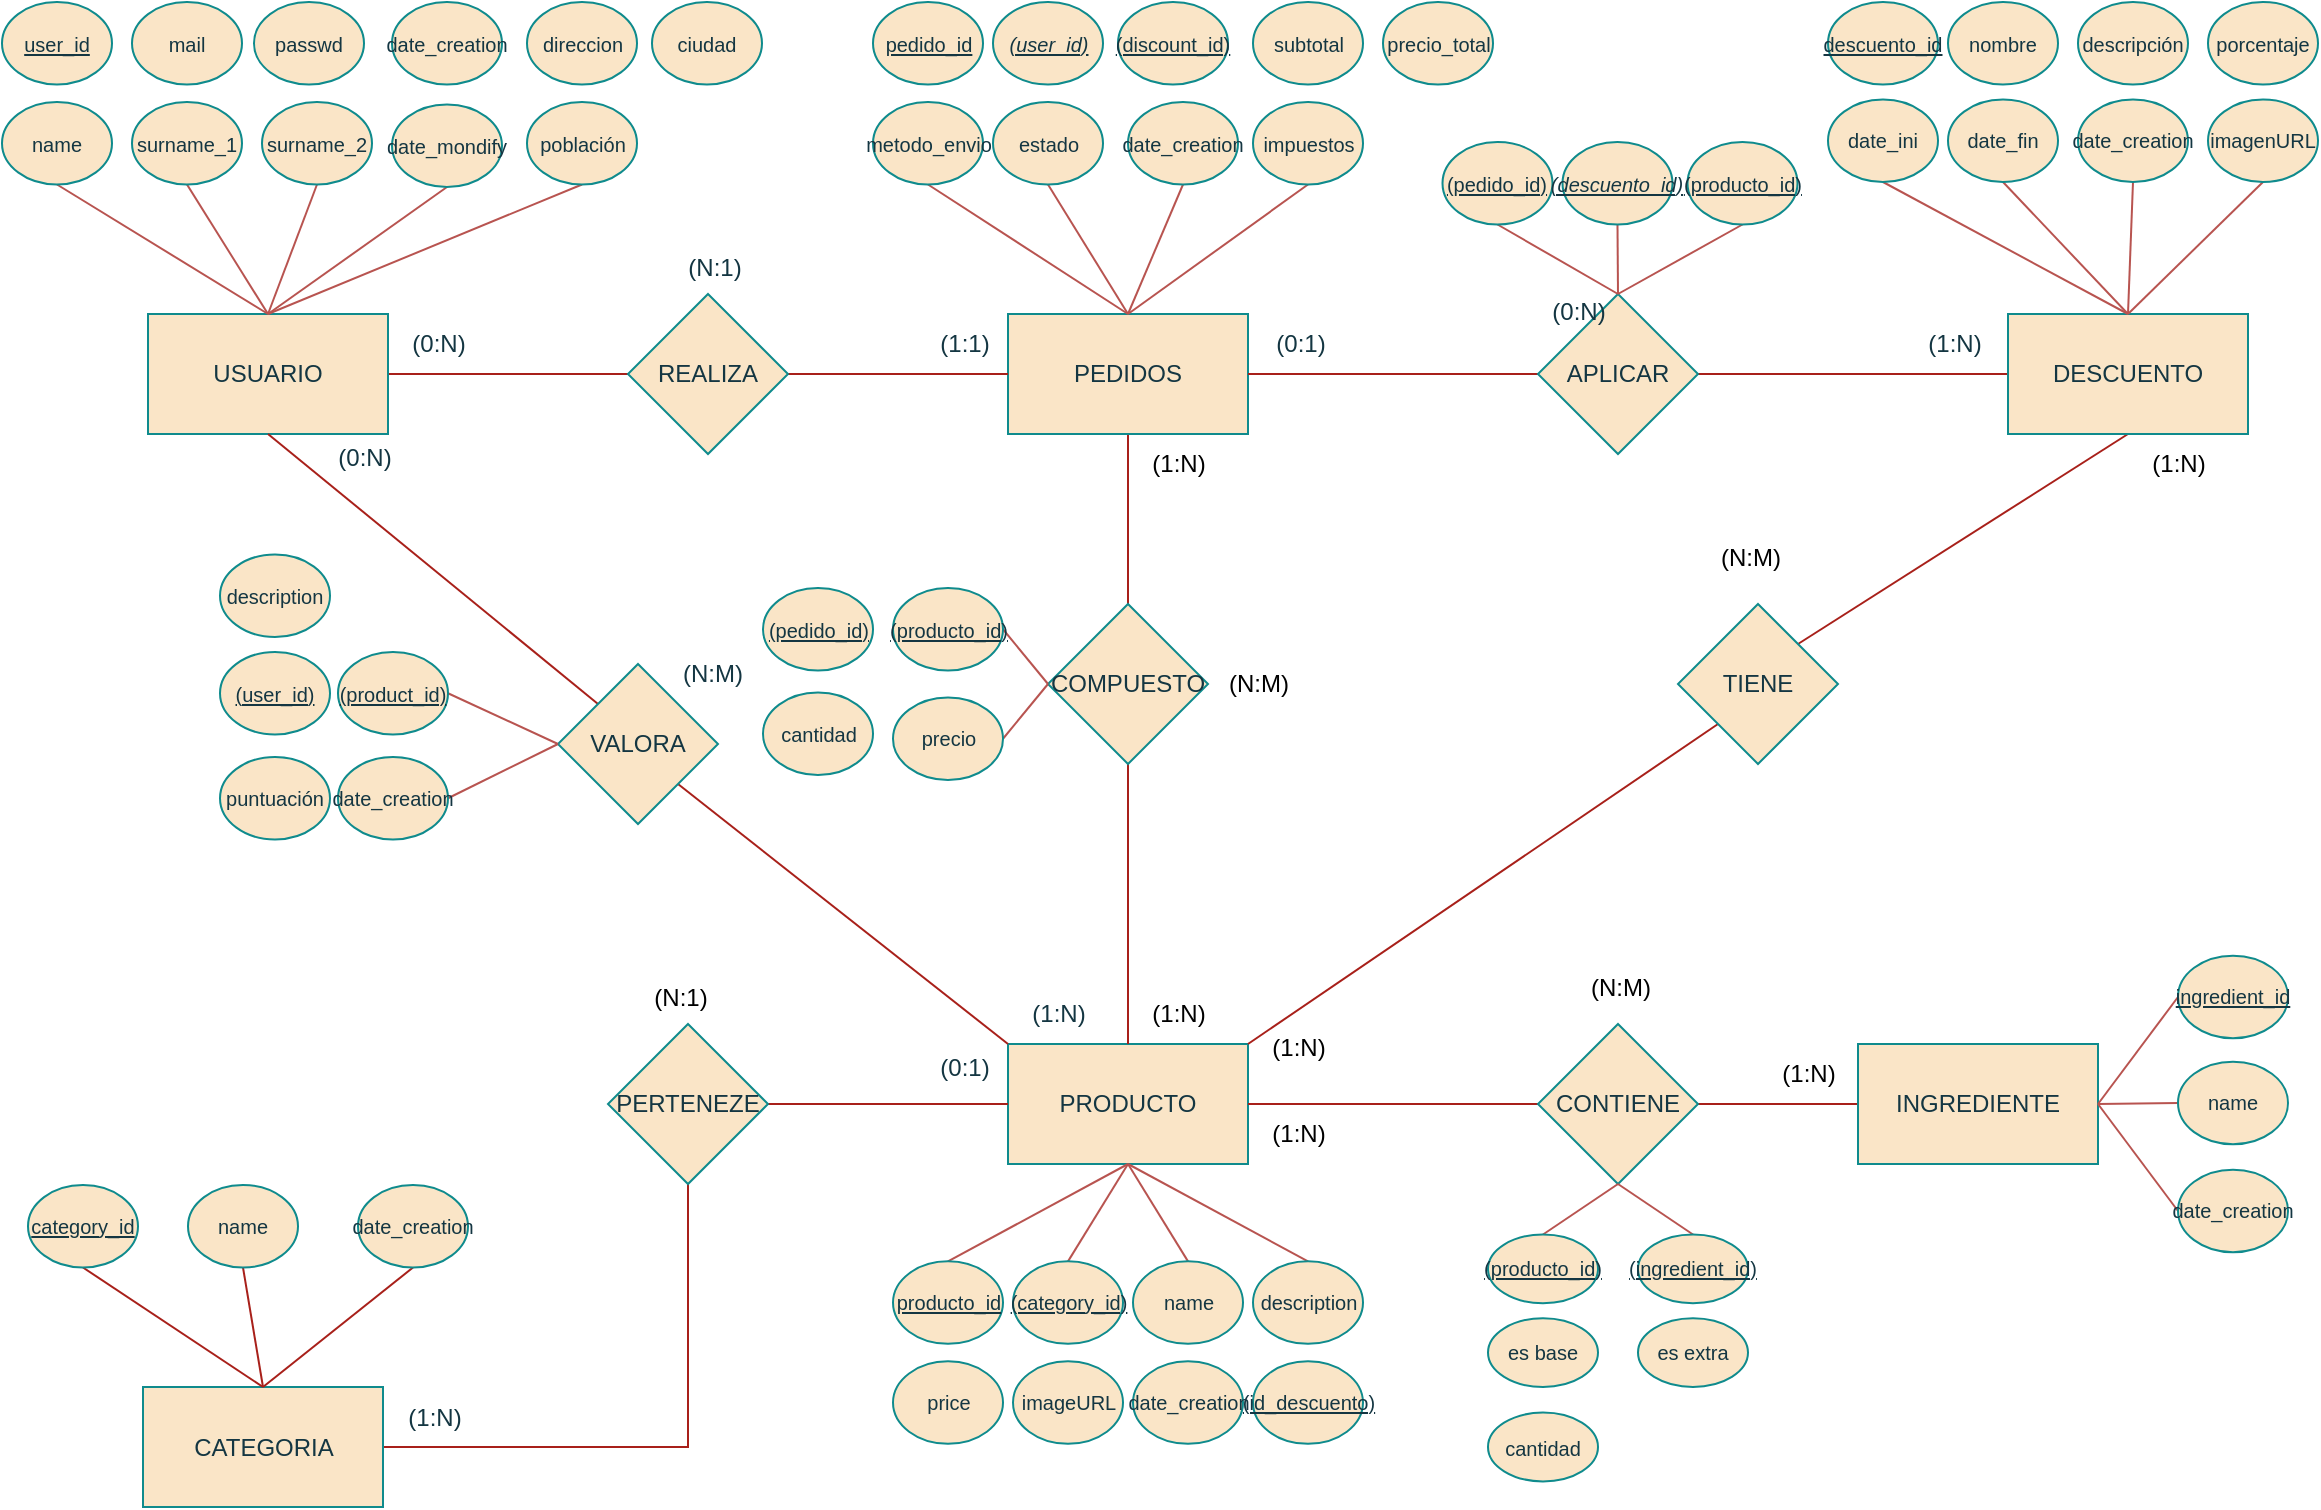<mxfile version="24.8.0">
  <diagram name="Página-1" id="_pN3nv1UNhNkybiQOVTH">
    <mxGraphModel dx="1272" dy="768" grid="1" gridSize="5" guides="1" tooltips="1" connect="1" arrows="1" fold="1" page="1" pageScale="1" pageWidth="1169" pageHeight="827" background="none" math="0" shadow="0">
      <root>
        <mxCell id="0" />
        <mxCell id="1" parent="0" />
        <mxCell id="K0L70VL3_cGCqX5cfnZf-15" value="" style="edgeStyle=orthogonalEdgeStyle;rounded=0;orthogonalLoop=1;jettySize=auto;html=1;labelBackgroundColor=none;strokeColor=#A8201A;fontColor=default;endArrow=none;endFill=0;fontSize=12;spacing=2;" parent="1" source="K0L70VL3_cGCqX5cfnZf-1" target="K0L70VL3_cGCqX5cfnZf-8" edge="1">
          <mxGeometry relative="1" as="geometry" />
        </mxCell>
        <mxCell id="K0L70VL3_cGCqX5cfnZf-1" value="USUARIO" style="rounded=0;whiteSpace=wrap;html=1;direction=east;labelBackgroundColor=none;fillColor=#FAE5C7;strokeColor=#0F8B8D;fontColor=#143642;fontSize=12;spacing=2;" parent="1" vertex="1">
          <mxGeometry x="80" y="201" width="120" height="60" as="geometry" />
        </mxCell>
        <mxCell id="K0L70VL3_cGCqX5cfnZf-18" value="" style="edgeStyle=orthogonalEdgeStyle;rounded=0;orthogonalLoop=1;jettySize=auto;html=1;labelBackgroundColor=none;strokeColor=#A8201A;fontColor=default;endArrow=none;endFill=0;fontSize=12;spacing=2;" parent="1" source="K0L70VL3_cGCqX5cfnZf-2" target="K0L70VL3_cGCqX5cfnZf-17" edge="1">
          <mxGeometry relative="1" as="geometry" />
        </mxCell>
        <mxCell id="K0L70VL3_cGCqX5cfnZf-2" value="PEDIDOS" style="rounded=0;whiteSpace=wrap;html=1;direction=east;labelBackgroundColor=none;fillColor=#FAE5C7;strokeColor=#0F8B8D;fontColor=#143642;fontSize=12;spacing=2;" parent="1" vertex="1">
          <mxGeometry x="510" y="201" width="120" height="60" as="geometry" />
        </mxCell>
        <mxCell id="K0L70VL3_cGCqX5cfnZf-3" value="PRODUCTO" style="rounded=0;whiteSpace=wrap;html=1;direction=east;labelBackgroundColor=none;fillColor=#FAE5C7;strokeColor=#0F8B8D;fontColor=#143642;fontSize=12;spacing=2;" parent="1" vertex="1">
          <mxGeometry x="510" y="566" width="120" height="60" as="geometry" />
        </mxCell>
        <mxCell id="K0L70VL3_cGCqX5cfnZf-27" value="" style="edgeStyle=orthogonalEdgeStyle;rounded=0;orthogonalLoop=1;jettySize=auto;html=1;labelBackgroundColor=none;strokeColor=#A8201A;fontColor=default;endArrow=none;endFill=0;fontSize=12;spacing=2;" parent="1" source="K0L70VL3_cGCqX5cfnZf-4" target="K0L70VL3_cGCqX5cfnZf-26" edge="1">
          <mxGeometry relative="1" as="geometry" />
        </mxCell>
        <mxCell id="K0L70VL3_cGCqX5cfnZf-4" value="INGREDIENTE" style="rounded=0;whiteSpace=wrap;html=1;direction=east;labelBackgroundColor=none;fillColor=#FAE5C7;strokeColor=#0F8B8D;fontColor=#143642;fontSize=12;spacing=2;" parent="1" vertex="1">
          <mxGeometry x="935" y="566" width="120" height="60" as="geometry" />
        </mxCell>
        <mxCell id="K0L70VL3_cGCqX5cfnZf-20" value="" style="edgeStyle=orthogonalEdgeStyle;rounded=0;orthogonalLoop=1;jettySize=auto;html=1;labelBackgroundColor=none;strokeColor=#A8201A;fontColor=default;endArrow=none;endFill=0;fontSize=12;spacing=2;" parent="1" source="K0L70VL3_cGCqX5cfnZf-5" target="K0L70VL3_cGCqX5cfnZf-9" edge="1">
          <mxGeometry relative="1" as="geometry" />
        </mxCell>
        <mxCell id="K0L70VL3_cGCqX5cfnZf-5" value="CATEGORIA" style="rounded=0;whiteSpace=wrap;html=1;direction=east;labelBackgroundColor=none;fillColor=#FAE5C7;strokeColor=#0F8B8D;fontColor=#143642;fontSize=12;spacing=2;" parent="1" vertex="1">
          <mxGeometry x="77.5" y="737.5" width="120" height="60" as="geometry" />
        </mxCell>
        <mxCell id="K0L70VL3_cGCqX5cfnZf-25" value="" style="edgeStyle=orthogonalEdgeStyle;rounded=0;orthogonalLoop=1;jettySize=auto;html=1;labelBackgroundColor=none;strokeColor=#A8201A;fontColor=default;endArrow=none;endFill=0;fontSize=12;spacing=2;" parent="1" source="K0L70VL3_cGCqX5cfnZf-7" target="K0L70VL3_cGCqX5cfnZf-11" edge="1">
          <mxGeometry relative="1" as="geometry" />
        </mxCell>
        <mxCell id="K0L70VL3_cGCqX5cfnZf-49" style="rounded=0;orthogonalLoop=1;jettySize=auto;html=1;exitX=0.5;exitY=1;exitDx=0;exitDy=0;entryX=1;entryY=0;entryDx=0;entryDy=0;labelBackgroundColor=none;strokeColor=#A8201A;fontColor=default;endArrow=none;endFill=0;fontSize=12;spacing=2;" parent="1" source="K0L70VL3_cGCqX5cfnZf-7" target="K0L70VL3_cGCqX5cfnZf-48" edge="1">
          <mxGeometry relative="1" as="geometry" />
        </mxCell>
        <mxCell id="K0L70VL3_cGCqX5cfnZf-7" value="DESCUENTO" style="rounded=0;whiteSpace=wrap;html=1;direction=east;labelBackgroundColor=none;fillColor=#FAE5C7;strokeColor=#0F8B8D;fontColor=#143642;fontSize=12;spacing=2;" parent="1" vertex="1">
          <mxGeometry x="1010" y="201" width="120" height="60" as="geometry" />
        </mxCell>
        <mxCell id="K0L70VL3_cGCqX5cfnZf-16" value="" style="edgeStyle=orthogonalEdgeStyle;rounded=0;orthogonalLoop=1;jettySize=auto;html=1;labelBackgroundColor=none;strokeColor=#A8201A;fontColor=default;endArrow=none;endFill=0;fontSize=12;spacing=2;" parent="1" source="K0L70VL3_cGCqX5cfnZf-8" target="K0L70VL3_cGCqX5cfnZf-2" edge="1">
          <mxGeometry relative="1" as="geometry" />
        </mxCell>
        <mxCell id="K0L70VL3_cGCqX5cfnZf-8" value="REALIZA" style="rhombus;whiteSpace=wrap;html=1;direction=east;labelBackgroundColor=none;fillColor=#FAE5C7;strokeColor=#0F8B8D;fontColor=#143642;fontSize=12;spacing=2;" parent="1" vertex="1">
          <mxGeometry x="320" y="191" width="80" height="80" as="geometry" />
        </mxCell>
        <mxCell id="K0L70VL3_cGCqX5cfnZf-21" value="" style="edgeStyle=orthogonalEdgeStyle;rounded=0;orthogonalLoop=1;jettySize=auto;html=1;labelBackgroundColor=none;strokeColor=#A8201A;fontColor=default;endArrow=none;endFill=0;fontSize=12;spacing=2;" parent="1" source="K0L70VL3_cGCqX5cfnZf-9" target="K0L70VL3_cGCqX5cfnZf-3" edge="1">
          <mxGeometry relative="1" as="geometry" />
        </mxCell>
        <mxCell id="K0L70VL3_cGCqX5cfnZf-9" value="PERTENEZE" style="rhombus;whiteSpace=wrap;html=1;direction=east;labelBackgroundColor=none;fillColor=#FAE5C7;strokeColor=#0F8B8D;fontColor=#143642;fontSize=12;spacing=2;" parent="1" vertex="1">
          <mxGeometry x="310" y="556" width="80" height="80" as="geometry" />
        </mxCell>
        <mxCell id="K0L70VL3_cGCqX5cfnZf-24" value="" style="edgeStyle=orthogonalEdgeStyle;rounded=0;orthogonalLoop=1;jettySize=auto;html=1;labelBackgroundColor=none;strokeColor=#A8201A;fontColor=default;endArrow=none;endFill=0;fontSize=12;spacing=2;" parent="1" source="K0L70VL3_cGCqX5cfnZf-11" target="K0L70VL3_cGCqX5cfnZf-2" edge="1">
          <mxGeometry relative="1" as="geometry" />
        </mxCell>
        <mxCell id="K0L70VL3_cGCqX5cfnZf-11" value="APLICAR" style="rhombus;whiteSpace=wrap;html=1;direction=east;labelBackgroundColor=none;fillColor=#FAE5C7;strokeColor=#0F8B8D;fontColor=#143642;fontSize=12;spacing=2;" parent="1" vertex="1">
          <mxGeometry x="775" y="191" width="80" height="80" as="geometry" />
        </mxCell>
        <mxCell id="K0L70VL3_cGCqX5cfnZf-19" value="" style="edgeStyle=orthogonalEdgeStyle;rounded=0;orthogonalLoop=1;jettySize=auto;html=1;labelBackgroundColor=none;strokeColor=#A8201A;fontColor=default;endArrow=none;endFill=0;fontSize=12;spacing=2;" parent="1" source="K0L70VL3_cGCqX5cfnZf-17" target="K0L70VL3_cGCqX5cfnZf-3" edge="1">
          <mxGeometry relative="1" as="geometry" />
        </mxCell>
        <mxCell id="K0L70VL3_cGCqX5cfnZf-17" value="COMPUESTO" style="rhombus;whiteSpace=wrap;html=1;direction=east;labelBackgroundColor=none;fillColor=#FAE5C7;strokeColor=#0F8B8D;fontColor=#143642;fontSize=12;spacing=2;" parent="1" vertex="1">
          <mxGeometry x="530" y="346" width="80" height="80" as="geometry" />
        </mxCell>
        <mxCell id="K0L70VL3_cGCqX5cfnZf-28" value="" style="edgeStyle=orthogonalEdgeStyle;rounded=0;orthogonalLoop=1;jettySize=auto;html=1;entryX=1;entryY=0.5;entryDx=0;entryDy=0;labelBackgroundColor=none;strokeColor=#A8201A;fontColor=default;endArrow=none;endFill=0;fontSize=12;spacing=2;" parent="1" source="K0L70VL3_cGCqX5cfnZf-26" target="K0L70VL3_cGCqX5cfnZf-3" edge="1">
          <mxGeometry relative="1" as="geometry">
            <mxPoint x="860" y="686" as="targetPoint" />
          </mxGeometry>
        </mxCell>
        <mxCell id="K0L70VL3_cGCqX5cfnZf-26" value="CONTIENE" style="rhombus;whiteSpace=wrap;html=1;direction=east;labelBackgroundColor=none;fillColor=#FAE5C7;strokeColor=#0F8B8D;fontColor=#143642;fontSize=12;spacing=2;" parent="1" vertex="1">
          <mxGeometry x="775" y="556" width="80" height="80" as="geometry" />
        </mxCell>
        <mxCell id="K0L70VL3_cGCqX5cfnZf-38" value="es base" style="ellipse;whiteSpace=wrap;html=1;direction=east;labelBackgroundColor=none;fillColor=#FAE5C7;strokeColor=#0F8B8D;fontColor=#143642;aspect=fixed;fontSize=10;spacing=2;" parent="1" vertex="1">
          <mxGeometry x="750" y="703.12" width="55" height="34.38" as="geometry" />
        </mxCell>
        <mxCell id="K0L70VL3_cGCqX5cfnZf-39" value="es extra" style="ellipse;whiteSpace=wrap;html=1;direction=east;labelBackgroundColor=none;fillColor=#FAE5C7;strokeColor=#0F8B8D;fontColor=#143642;aspect=fixed;fontSize=10;spacing=2;" parent="1" vertex="1">
          <mxGeometry x="825" y="703.12" width="55" height="34.38" as="geometry" />
        </mxCell>
        <mxCell id="K0L70VL3_cGCqX5cfnZf-151" style="rounded=0;orthogonalLoop=1;jettySize=auto;html=1;exitX=0;exitY=1;exitDx=0;exitDy=0;entryX=1;entryY=0;entryDx=0;entryDy=0;strokeColor=#A8201A;fontColor=#143642;fillColor=#FAE5C7;endArrow=none;endFill=0;" parent="1" source="K0L70VL3_cGCqX5cfnZf-48" target="K0L70VL3_cGCqX5cfnZf-3" edge="1">
          <mxGeometry relative="1" as="geometry" />
        </mxCell>
        <mxCell id="K0L70VL3_cGCqX5cfnZf-48" value="TIENE" style="rhombus;whiteSpace=wrap;html=1;labelBackgroundColor=none;fillColor=#FAE5C7;strokeColor=#0F8B8D;fontColor=#143642;fontSize=12;spacing=2;" parent="1" vertex="1">
          <mxGeometry x="845" y="346" width="80" height="80" as="geometry" />
        </mxCell>
        <mxCell id="K0L70VL3_cGCqX5cfnZf-55" style="rounded=0;orthogonalLoop=1;jettySize=auto;html=1;exitX=1;exitY=1;exitDx=0;exitDy=0;entryX=0;entryY=0;entryDx=0;entryDy=0;strokeColor=#A8201A;fontColor=#143642;fillColor=#FAE5C7;endArrow=none;endFill=0;fontSize=12;spacing=2;" parent="1" source="K0L70VL3_cGCqX5cfnZf-54" target="K0L70VL3_cGCqX5cfnZf-3" edge="1">
          <mxGeometry relative="1" as="geometry" />
        </mxCell>
        <mxCell id="K0L70VL3_cGCqX5cfnZf-56" style="rounded=0;orthogonalLoop=1;jettySize=auto;html=1;exitX=0;exitY=0;exitDx=0;exitDy=0;entryX=0.5;entryY=1;entryDx=0;entryDy=0;strokeColor=#A8201A;fontColor=#143642;fillColor=#FAE5C7;endArrow=none;endFill=0;fontSize=12;spacing=2;" parent="1" source="K0L70VL3_cGCqX5cfnZf-54" target="K0L70VL3_cGCqX5cfnZf-1" edge="1">
          <mxGeometry relative="1" as="geometry" />
        </mxCell>
        <mxCell id="K0L70VL3_cGCqX5cfnZf-54" value="VALORA" style="rhombus;whiteSpace=wrap;html=1;strokeColor=#0F8B8D;fontColor=#143642;fillColor=#FAE5C7;fontSize=12;spacing=2;" parent="1" vertex="1">
          <mxGeometry x="285" y="376" width="80" height="80" as="geometry" />
        </mxCell>
        <mxCell id="K0L70VL3_cGCqX5cfnZf-66" value="&lt;u style=&quot;font-size: 10px;&quot;&gt;pedido_id&lt;/u&gt;" style="ellipse;whiteSpace=wrap;html=1;strokeColor=#0F8B8D;fontColor=#143642;fillColor=#FAE5C7;aspect=fixed;fontSize=10;spacing=2;" parent="1" vertex="1">
          <mxGeometry x="442.5" y="45" width="55" height="41.25" as="geometry" />
        </mxCell>
        <mxCell id="K0L70VL3_cGCqX5cfnZf-72" value="&lt;u style=&quot;font-size: 10px;&quot;&gt;&lt;i style=&quot;font-size: 10px;&quot;&gt;(user_id)&lt;/i&gt;&lt;/u&gt;" style="ellipse;whiteSpace=wrap;html=1;strokeColor=#0F8B8D;fontColor=#143642;fillColor=#FAE5C7;aspect=fixed;fontSize=10;spacing=2;" parent="1" vertex="1">
          <mxGeometry x="502.5" y="45" width="55" height="41.25" as="geometry" />
        </mxCell>
        <mxCell id="K0L70VL3_cGCqX5cfnZf-73" value="&lt;u style=&quot;font-size: 10px;&quot;&gt;(discount_id)&lt;/u&gt;" style="ellipse;whiteSpace=wrap;html=1;strokeColor=#0F8B8D;fontColor=#143642;fillColor=#FAE5C7;aspect=fixed;fontSize=10;spacing=2;" parent="1" vertex="1">
          <mxGeometry x="565" y="45" width="55" height="41.25" as="geometry" />
        </mxCell>
        <mxCell id="5_Jmh0Oqb7QsA0RRIlAC-46" style="rounded=0;orthogonalLoop=1;jettySize=auto;html=1;exitX=0.5;exitY=1;exitDx=0;exitDy=0;entryX=0.5;entryY=0;entryDx=0;entryDy=0;fillColor=#f8cecc;strokeColor=#b85450;endArrow=none;endFill=0;" edge="1" parent="1" source="K0L70VL3_cGCqX5cfnZf-74" target="K0L70VL3_cGCqX5cfnZf-2">
          <mxGeometry relative="1" as="geometry" />
        </mxCell>
        <mxCell id="K0L70VL3_cGCqX5cfnZf-74" value="metodo_envio" style="ellipse;whiteSpace=wrap;html=1;strokeColor=#0F8B8D;fontColor=#143642;fillColor=#FAE5C7;aspect=fixed;fontSize=10;spacing=2;" parent="1" vertex="1">
          <mxGeometry x="442.5" y="95" width="55" height="41.25" as="geometry" />
        </mxCell>
        <mxCell id="5_Jmh0Oqb7QsA0RRIlAC-44" style="rounded=0;orthogonalLoop=1;jettySize=auto;html=1;exitX=0.5;exitY=1;exitDx=0;exitDy=0;entryX=0.5;entryY=0;entryDx=0;entryDy=0;fillColor=#f8cecc;strokeColor=#b85450;endArrow=none;endFill=0;" edge="1" parent="1" source="K0L70VL3_cGCqX5cfnZf-75" target="K0L70VL3_cGCqX5cfnZf-2">
          <mxGeometry relative="1" as="geometry" />
        </mxCell>
        <mxCell id="K0L70VL3_cGCqX5cfnZf-75" value="estado" style="ellipse;whiteSpace=wrap;html=1;strokeColor=#0F8B8D;fontColor=#143642;fillColor=#FAE5C7;aspect=fixed;fontSize=10;spacing=2;" parent="1" vertex="1">
          <mxGeometry x="502.5" y="95" width="55" height="41.25" as="geometry" />
        </mxCell>
        <mxCell id="5_Jmh0Oqb7QsA0RRIlAC-45" style="rounded=0;orthogonalLoop=1;jettySize=auto;html=1;exitX=0.5;exitY=1;exitDx=0;exitDy=0;entryX=0.5;entryY=0;entryDx=0;entryDy=0;fillColor=#f8cecc;strokeColor=#b85450;endArrow=none;endFill=0;" edge="1" parent="1" source="K0L70VL3_cGCqX5cfnZf-76" target="K0L70VL3_cGCqX5cfnZf-2">
          <mxGeometry relative="1" as="geometry" />
        </mxCell>
        <mxCell id="K0L70VL3_cGCqX5cfnZf-76" value="date_creation" style="ellipse;whiteSpace=wrap;html=1;strokeColor=#0F8B8D;fontColor=#143642;fillColor=#FAE5C7;aspect=fixed;fontSize=10;spacing=2;" parent="1" vertex="1">
          <mxGeometry x="570" y="95" width="55" height="41.25" as="geometry" />
        </mxCell>
        <mxCell id="K0L70VL3_cGCqX5cfnZf-77" value="subtotal" style="ellipse;whiteSpace=wrap;html=1;strokeColor=#0F8B8D;fontColor=#143642;fillColor=#FAE5C7;aspect=fixed;fontSize=10;spacing=2;" parent="1" vertex="1">
          <mxGeometry x="632.5" y="45" width="55" height="41.25" as="geometry" />
        </mxCell>
        <mxCell id="5_Jmh0Oqb7QsA0RRIlAC-43" style="rounded=0;orthogonalLoop=1;jettySize=auto;html=1;exitX=0.5;exitY=1;exitDx=0;exitDy=0;entryX=0.5;entryY=0;entryDx=0;entryDy=0;fillColor=#f8cecc;strokeColor=#b85450;endArrow=none;endFill=0;" edge="1" parent="1" source="K0L70VL3_cGCqX5cfnZf-78" target="K0L70VL3_cGCqX5cfnZf-2">
          <mxGeometry relative="1" as="geometry" />
        </mxCell>
        <mxCell id="K0L70VL3_cGCqX5cfnZf-78" value="impuestos" style="ellipse;whiteSpace=wrap;html=1;strokeColor=#0F8B8D;fontColor=#143642;fillColor=#FAE5C7;aspect=fixed;fontSize=10;spacing=2;" parent="1" vertex="1">
          <mxGeometry x="632.5" y="95" width="55" height="41.25" as="geometry" />
        </mxCell>
        <mxCell id="K0L70VL3_cGCqX5cfnZf-79" value="precio_total" style="ellipse;whiteSpace=wrap;html=1;strokeColor=#0F8B8D;fontColor=#143642;fillColor=#FAE5C7;aspect=fixed;fontSize=10;spacing=2;" parent="1" vertex="1">
          <mxGeometry x="697.5" y="45" width="55" height="41.25" as="geometry" />
        </mxCell>
        <mxCell id="K0L70VL3_cGCqX5cfnZf-83" value="&lt;u style=&quot;font-size: 10px;&quot;&gt;user_id&lt;/u&gt;" style="ellipse;whiteSpace=wrap;html=1;strokeColor=#0F8B8D;fontColor=#143642;fillColor=#FAE5C7;aspect=fixed;fontSize=10;spacing=2;" parent="1" vertex="1">
          <mxGeometry x="7" y="45" width="55" height="41.25" as="geometry" />
        </mxCell>
        <mxCell id="K0L70VL3_cGCqX5cfnZf-84" value="mail" style="ellipse;whiteSpace=wrap;html=1;strokeColor=#0F8B8D;fontColor=#143642;fillColor=#FAE5C7;aspect=fixed;fontSize=10;spacing=2;" parent="1" vertex="1">
          <mxGeometry x="72" y="45" width="55" height="41.25" as="geometry" />
        </mxCell>
        <mxCell id="K0L70VL3_cGCqX5cfnZf-85" value="passwd" style="ellipse;whiteSpace=wrap;html=1;strokeColor=#0F8B8D;fontColor=#143642;fillColor=#FAE5C7;aspect=fixed;fontSize=10;spacing=2;" parent="1" vertex="1">
          <mxGeometry x="133" y="45" width="55" height="41.25" as="geometry" />
        </mxCell>
        <mxCell id="5_Jmh0Oqb7QsA0RRIlAC-9" style="rounded=0;orthogonalLoop=1;jettySize=auto;html=1;exitX=0.5;exitY=1;exitDx=0;exitDy=0;entryX=0.5;entryY=0;entryDx=0;entryDy=0;fillColor=#f8cecc;strokeColor=#b85450;endArrow=none;endFill=0;" edge="1" parent="1" source="K0L70VL3_cGCqX5cfnZf-86" target="K0L70VL3_cGCqX5cfnZf-1">
          <mxGeometry relative="1" as="geometry" />
        </mxCell>
        <mxCell id="K0L70VL3_cGCqX5cfnZf-86" value="name" style="ellipse;whiteSpace=wrap;html=1;strokeColor=#0F8B8D;fontColor=#143642;fillColor=#FAE5C7;aspect=fixed;fontSize=10;spacing=2;" parent="1" vertex="1">
          <mxGeometry x="7" y="95" width="55" height="41.25" as="geometry" />
        </mxCell>
        <mxCell id="5_Jmh0Oqb7QsA0RRIlAC-10" style="rounded=0;orthogonalLoop=1;jettySize=auto;html=1;exitX=0.5;exitY=1;exitDx=0;exitDy=0;entryX=0.5;entryY=0;entryDx=0;entryDy=0;fillColor=#f8cecc;strokeColor=#b85450;endArrow=none;endFill=0;" edge="1" parent="1" source="K0L70VL3_cGCqX5cfnZf-87" target="K0L70VL3_cGCqX5cfnZf-1">
          <mxGeometry relative="1" as="geometry" />
        </mxCell>
        <mxCell id="K0L70VL3_cGCqX5cfnZf-87" value="surname_1" style="ellipse;whiteSpace=wrap;html=1;strokeColor=#0F8B8D;fontColor=#143642;fillColor=#FAE5C7;aspect=fixed;fontSize=10;spacing=2;" parent="1" vertex="1">
          <mxGeometry x="72" y="95" width="55" height="41.25" as="geometry" />
        </mxCell>
        <mxCell id="5_Jmh0Oqb7QsA0RRIlAC-11" style="rounded=0;orthogonalLoop=1;jettySize=auto;html=1;exitX=0.5;exitY=1;exitDx=0;exitDy=0;entryX=0.5;entryY=0;entryDx=0;entryDy=0;fillColor=#f8cecc;strokeColor=#b85450;endArrow=none;endFill=0;" edge="1" parent="1" source="K0L70VL3_cGCqX5cfnZf-88" target="K0L70VL3_cGCqX5cfnZf-1">
          <mxGeometry relative="1" as="geometry" />
        </mxCell>
        <mxCell id="K0L70VL3_cGCqX5cfnZf-88" value="surname_2" style="ellipse;whiteSpace=wrap;html=1;strokeColor=#0F8B8D;fontColor=#143642;fillColor=#FAE5C7;aspect=fixed;fontSize=10;spacing=2;" parent="1" vertex="1">
          <mxGeometry x="137" y="95" width="55" height="41.25" as="geometry" />
        </mxCell>
        <mxCell id="K0L70VL3_cGCqX5cfnZf-89" value="direccion" style="ellipse;whiteSpace=wrap;html=1;strokeColor=#0F8B8D;fontColor=#143642;fillColor=#FAE5C7;aspect=fixed;fontSize=10;spacing=2;" parent="1" vertex="1">
          <mxGeometry x="269.5" y="45" width="55" height="41.25" as="geometry" />
        </mxCell>
        <mxCell id="5_Jmh0Oqb7QsA0RRIlAC-14" style="rounded=0;orthogonalLoop=1;jettySize=auto;html=1;exitX=0.5;exitY=1;exitDx=0;exitDy=0;entryX=0.5;entryY=0;entryDx=0;entryDy=0;fillColor=#f8cecc;strokeColor=#b85450;endArrow=none;endFill=0;" edge="1" parent="1" source="K0L70VL3_cGCqX5cfnZf-90" target="K0L70VL3_cGCqX5cfnZf-1">
          <mxGeometry relative="1" as="geometry" />
        </mxCell>
        <mxCell id="K0L70VL3_cGCqX5cfnZf-90" value="población" style="ellipse;whiteSpace=wrap;html=1;strokeColor=#0F8B8D;fontColor=#143642;fillColor=#FAE5C7;aspect=fixed;fontSize=10;spacing=2;" parent="1" vertex="1">
          <mxGeometry x="269.5" y="95" width="55" height="41.25" as="geometry" />
        </mxCell>
        <mxCell id="K0L70VL3_cGCqX5cfnZf-91" value="ciudad" style="ellipse;whiteSpace=wrap;html=1;strokeColor=#0F8B8D;fontColor=#143642;fillColor=#FAE5C7;aspect=fixed;fontSize=10;spacing=2;" parent="1" vertex="1">
          <mxGeometry x="332" y="45" width="55" height="41.25" as="geometry" />
        </mxCell>
        <mxCell id="K0L70VL3_cGCqX5cfnZf-92" value="date_creation" style="ellipse;whiteSpace=wrap;html=1;strokeColor=#0F8B8D;fontColor=#143642;fillColor=#FAE5C7;aspect=fixed;fontSize=10;spacing=2;" parent="1" vertex="1">
          <mxGeometry x="202" y="45" width="55" height="41.25" as="geometry" />
        </mxCell>
        <mxCell id="5_Jmh0Oqb7QsA0RRIlAC-13" style="rounded=0;orthogonalLoop=1;jettySize=auto;html=1;exitX=0.5;exitY=1;exitDx=0;exitDy=0;entryX=0.5;entryY=0;entryDx=0;entryDy=0;fillColor=#f8cecc;strokeColor=#b85450;endArrow=none;endFill=0;" edge="1" parent="1" source="K0L70VL3_cGCqX5cfnZf-93" target="K0L70VL3_cGCqX5cfnZf-1">
          <mxGeometry relative="1" as="geometry" />
        </mxCell>
        <mxCell id="K0L70VL3_cGCqX5cfnZf-93" value="date_mondify" style="ellipse;whiteSpace=wrap;html=1;strokeColor=#0F8B8D;fontColor=#143642;fillColor=#FAE5C7;aspect=fixed;fontSize=10;spacing=2;" parent="1" vertex="1">
          <mxGeometry x="202" y="96.25" width="55" height="41.25" as="geometry" />
        </mxCell>
        <mxCell id="K0L70VL3_cGCqX5cfnZf-119" style="edgeStyle=none;rounded=0;orthogonalLoop=1;jettySize=auto;html=1;exitX=0.5;exitY=1;exitDx=0;exitDy=0;entryX=0.5;entryY=0;entryDx=0;entryDy=0;strokeColor=#A8201A;fontColor=#143642;fillColor=#FAE5C7;endArrow=none;endFill=0;fontSize=12;spacing=2;" parent="1" source="K0L70VL3_cGCqX5cfnZf-98" target="K0L70VL3_cGCqX5cfnZf-5" edge="1">
          <mxGeometry relative="1" as="geometry" />
        </mxCell>
        <mxCell id="K0L70VL3_cGCqX5cfnZf-98" value="&lt;u style=&quot;font-size: 10px;&quot;&gt;category_id&lt;/u&gt;" style="ellipse;whiteSpace=wrap;html=1;strokeColor=#0F8B8D;fontColor=#143642;fillColor=#FAE5C7;aspect=fixed;fontSize=10;spacing=2;" parent="1" vertex="1">
          <mxGeometry x="20" y="636.5" width="55" height="41.25" as="geometry" />
        </mxCell>
        <mxCell id="K0L70VL3_cGCqX5cfnZf-120" style="edgeStyle=none;rounded=0;orthogonalLoop=1;jettySize=auto;html=1;exitX=0.5;exitY=1;exitDx=0;exitDy=0;entryX=0.5;entryY=0;entryDx=0;entryDy=0;strokeColor=#A8201A;fontColor=#143642;fillColor=#FAE5C7;endArrow=none;endFill=0;fontSize=12;spacing=2;" parent="1" source="K0L70VL3_cGCqX5cfnZf-99" target="K0L70VL3_cGCqX5cfnZf-5" edge="1">
          <mxGeometry relative="1" as="geometry" />
        </mxCell>
        <mxCell id="K0L70VL3_cGCqX5cfnZf-99" value="name" style="ellipse;whiteSpace=wrap;html=1;strokeColor=#0F8B8D;fontColor=#143642;fillColor=#FAE5C7;aspect=fixed;fontSize=10;spacing=2;" parent="1" vertex="1">
          <mxGeometry x="100" y="636.5" width="55" height="41.25" as="geometry" />
        </mxCell>
        <mxCell id="K0L70VL3_cGCqX5cfnZf-121" style="edgeStyle=none;rounded=0;orthogonalLoop=1;jettySize=auto;html=1;exitX=0.5;exitY=1;exitDx=0;exitDy=0;entryX=0.5;entryY=0;entryDx=0;entryDy=0;strokeColor=#A8201A;fontColor=#143642;fillColor=#FAE5C7;endArrow=none;endFill=0;fontSize=12;spacing=2;" parent="1" source="K0L70VL3_cGCqX5cfnZf-100" target="K0L70VL3_cGCqX5cfnZf-5" edge="1">
          <mxGeometry relative="1" as="geometry" />
        </mxCell>
        <mxCell id="K0L70VL3_cGCqX5cfnZf-100" value="date_creation" style="ellipse;whiteSpace=wrap;html=1;strokeColor=#0F8B8D;fontColor=#143642;fillColor=#FAE5C7;aspect=fixed;fontSize=10;spacing=2;" parent="1" vertex="1">
          <mxGeometry x="185" y="636.5" width="55" height="41.25" as="geometry" />
        </mxCell>
        <mxCell id="5_Jmh0Oqb7QsA0RRIlAC-49" style="rounded=0;orthogonalLoop=1;jettySize=auto;html=1;exitX=0.5;exitY=0;exitDx=0;exitDy=0;entryX=0.5;entryY=1;entryDx=0;entryDy=0;endArrow=none;endFill=0;fillColor=#f8cecc;strokeColor=#b85450;" edge="1" parent="1" source="K0L70VL3_cGCqX5cfnZf-105" target="K0L70VL3_cGCqX5cfnZf-3">
          <mxGeometry relative="1" as="geometry" />
        </mxCell>
        <mxCell id="K0L70VL3_cGCqX5cfnZf-105" value="&lt;u style=&quot;font-size: 10px;&quot;&gt;producto_id&lt;/u&gt;" style="ellipse;whiteSpace=wrap;html=1;strokeColor=#0F8B8D;fontColor=#143642;fillColor=#FAE5C7;aspect=fixed;fontSize=10;spacing=2;" parent="1" vertex="1">
          <mxGeometry x="452.5" y="674.68" width="55" height="41.25" as="geometry" />
        </mxCell>
        <mxCell id="5_Jmh0Oqb7QsA0RRIlAC-50" style="rounded=0;orthogonalLoop=1;jettySize=auto;html=1;exitX=0.5;exitY=0;exitDx=0;exitDy=0;entryX=0.5;entryY=1;entryDx=0;entryDy=0;endArrow=none;endFill=0;fillColor=#f8cecc;strokeColor=#b85450;" edge="1" parent="1" source="K0L70VL3_cGCqX5cfnZf-106" target="K0L70VL3_cGCqX5cfnZf-3">
          <mxGeometry relative="1" as="geometry" />
        </mxCell>
        <mxCell id="K0L70VL3_cGCqX5cfnZf-106" value="&lt;u style=&quot;font-size: 10px;&quot;&gt;(category_id)&lt;/u&gt;" style="ellipse;whiteSpace=wrap;html=1;strokeColor=#0F8B8D;fontColor=#143642;fillColor=#FAE5C7;aspect=fixed;fontSize=10;spacing=2;" parent="1" vertex="1">
          <mxGeometry x="512.5" y="674.68" width="55" height="41.25" as="geometry" />
        </mxCell>
        <mxCell id="5_Jmh0Oqb7QsA0RRIlAC-52" style="rounded=0;orthogonalLoop=1;jettySize=auto;html=1;exitX=0.5;exitY=0;exitDx=0;exitDy=0;entryX=0.5;entryY=1;entryDx=0;entryDy=0;endArrow=none;endFill=0;fillColor=#f8cecc;strokeColor=#b85450;" edge="1" parent="1" source="K0L70VL3_cGCqX5cfnZf-107" target="K0L70VL3_cGCqX5cfnZf-3">
          <mxGeometry relative="1" as="geometry" />
        </mxCell>
        <mxCell id="K0L70VL3_cGCqX5cfnZf-107" value="name" style="ellipse;whiteSpace=wrap;html=1;strokeColor=#0F8B8D;fontColor=#143642;fillColor=#FAE5C7;aspect=fixed;fontSize=10;spacing=2;" parent="1" vertex="1">
          <mxGeometry x="572.5" y="674.68" width="55" height="41.25" as="geometry" />
        </mxCell>
        <mxCell id="K0L70VL3_cGCqX5cfnZf-108" value="price" style="ellipse;whiteSpace=wrap;html=1;strokeColor=#0F8B8D;fontColor=#143642;fillColor=#FAE5C7;aspect=fixed;fontSize=10;spacing=2;" parent="1" vertex="1">
          <mxGeometry x="452.5" y="724.68" width="55" height="41.25" as="geometry" />
        </mxCell>
        <mxCell id="K0L70VL3_cGCqX5cfnZf-109" value="imageURL" style="ellipse;whiteSpace=wrap;html=1;strokeColor=#0F8B8D;fontColor=#143642;fillColor=#FAE5C7;aspect=fixed;fontSize=10;spacing=2;" parent="1" vertex="1">
          <mxGeometry x="512.5" y="724.68" width="55" height="41.25" as="geometry" />
        </mxCell>
        <mxCell id="K0L70VL3_cGCqX5cfnZf-110" value="date_creation" style="ellipse;whiteSpace=wrap;html=1;strokeColor=#0F8B8D;fontColor=#143642;fillColor=#FAE5C7;aspect=fixed;fontSize=10;spacing=2;" parent="1" vertex="1">
          <mxGeometry x="572.5" y="724.68" width="55" height="41.25" as="geometry" />
        </mxCell>
        <mxCell id="5_Jmh0Oqb7QsA0RRIlAC-51" style="rounded=0;orthogonalLoop=1;jettySize=auto;html=1;exitX=0.5;exitY=0;exitDx=0;exitDy=0;entryX=0.5;entryY=1;entryDx=0;entryDy=0;endArrow=none;endFill=0;fillColor=#f8cecc;strokeColor=#b85450;" edge="1" parent="1" source="K0L70VL3_cGCqX5cfnZf-111" target="K0L70VL3_cGCqX5cfnZf-3">
          <mxGeometry relative="1" as="geometry" />
        </mxCell>
        <mxCell id="K0L70VL3_cGCqX5cfnZf-111" value="description" style="ellipse;whiteSpace=wrap;html=1;strokeColor=#0F8B8D;fontColor=#143642;fillColor=#FAE5C7;aspect=fixed;fontSize=10;spacing=2;" parent="1" vertex="1">
          <mxGeometry x="632.5" y="674.68" width="55" height="41.25" as="geometry" />
        </mxCell>
        <mxCell id="5_Jmh0Oqb7QsA0RRIlAC-2" style="rounded=0;orthogonalLoop=1;jettySize=auto;html=1;exitX=0;exitY=0.5;exitDx=0;exitDy=0;entryX=1;entryY=0.5;entryDx=0;entryDy=0;endArrow=none;endFill=0;fillColor=#f8cecc;strokeColor=#b85450;" edge="1" parent="1" source="K0L70VL3_cGCqX5cfnZf-113" target="K0L70VL3_cGCqX5cfnZf-4">
          <mxGeometry relative="1" as="geometry" />
        </mxCell>
        <mxCell id="K0L70VL3_cGCqX5cfnZf-113" value="&lt;u style=&quot;font-size: 10px;&quot;&gt;ingredient_id&lt;/u&gt;" style="ellipse;whiteSpace=wrap;html=1;strokeColor=#0F8B8D;fontColor=#143642;fillColor=#FAE5C7;aspect=fixed;fontSize=10;spacing=2;" parent="1" vertex="1">
          <mxGeometry x="1095" y="521.87" width="55" height="41.25" as="geometry" />
        </mxCell>
        <mxCell id="5_Jmh0Oqb7QsA0RRIlAC-3" style="rounded=0;orthogonalLoop=1;jettySize=auto;html=1;exitX=0;exitY=0.5;exitDx=0;exitDy=0;entryX=1;entryY=0.5;entryDx=0;entryDy=0;endArrow=none;endFill=0;fillColor=#f8cecc;strokeColor=#b85450;" edge="1" parent="1" source="K0L70VL3_cGCqX5cfnZf-114" target="K0L70VL3_cGCqX5cfnZf-4">
          <mxGeometry relative="1" as="geometry">
            <mxPoint x="1080" y="630" as="targetPoint" />
          </mxGeometry>
        </mxCell>
        <mxCell id="K0L70VL3_cGCqX5cfnZf-114" value="name" style="ellipse;whiteSpace=wrap;html=1;strokeColor=#0F8B8D;fontColor=#143642;fillColor=#FAE5C7;aspect=fixed;fontSize=10;spacing=2;" parent="1" vertex="1">
          <mxGeometry x="1095" y="574.87" width="55" height="41.25" as="geometry" />
        </mxCell>
        <mxCell id="5_Jmh0Oqb7QsA0RRIlAC-4" style="rounded=0;orthogonalLoop=1;jettySize=auto;html=1;exitX=0;exitY=0.5;exitDx=0;exitDy=0;entryX=1;entryY=0.5;entryDx=0;entryDy=0;endArrow=none;endFill=0;fillColor=#f8cecc;strokeColor=#b85450;" edge="1" parent="1" source="K0L70VL3_cGCqX5cfnZf-115" target="K0L70VL3_cGCqX5cfnZf-4">
          <mxGeometry relative="1" as="geometry" />
        </mxCell>
        <mxCell id="K0L70VL3_cGCqX5cfnZf-115" value="date_creation" style="ellipse;whiteSpace=wrap;html=1;strokeColor=#0F8B8D;fontColor=#143642;fillColor=#FAE5C7;aspect=fixed;fontSize=10;spacing=2;" parent="1" vertex="1">
          <mxGeometry x="1095" y="628.87" width="55" height="41.25" as="geometry" />
        </mxCell>
        <mxCell id="K0L70VL3_cGCqX5cfnZf-116" value="(0:N)" style="text;html=1;align=center;verticalAlign=middle;resizable=0;points=[];autosize=1;strokeColor=none;fillColor=none;fontColor=#143642;fontSize=12;spacing=2;" parent="1" vertex="1">
          <mxGeometry x="200" y="201" width="50" height="30" as="geometry" />
        </mxCell>
        <mxCell id="K0L70VL3_cGCqX5cfnZf-117" value="(1:1)" style="text;html=1;align=center;verticalAlign=middle;resizable=0;points=[];autosize=1;strokeColor=none;fillColor=none;fontColor=#143642;fontSize=12;spacing=2;" parent="1" vertex="1">
          <mxGeometry x="465" y="201" width="45" height="30" as="geometry" />
        </mxCell>
        <mxCell id="K0L70VL3_cGCqX5cfnZf-118" value="(N:1)" style="text;html=1;align=center;verticalAlign=middle;resizable=0;points=[];autosize=1;strokeColor=none;fillColor=none;fontColor=#143642;fontSize=12;spacing=2;" parent="1" vertex="1">
          <mxGeometry x="338" y="163" width="50" height="30" as="geometry" />
        </mxCell>
        <mxCell id="K0L70VL3_cGCqX5cfnZf-122" value="(0:N)" style="text;html=1;align=center;verticalAlign=middle;resizable=0;points=[];autosize=1;strokeColor=none;fillColor=none;fontColor=#143642;fontSize=12;spacing=2;" parent="1" vertex="1">
          <mxGeometry x="163" y="258" width="50" height="30" as="geometry" />
        </mxCell>
        <mxCell id="K0L70VL3_cGCqX5cfnZf-123" value="(1:N)" style="text;html=1;align=center;verticalAlign=middle;resizable=0;points=[];autosize=1;strokeColor=none;fillColor=none;fontColor=#143642;fontSize=12;spacing=2;" parent="1" vertex="1">
          <mxGeometry x="510" y="536" width="50" height="30" as="geometry" />
        </mxCell>
        <mxCell id="K0L70VL3_cGCqX5cfnZf-124" value="(N:M)" style="text;html=1;align=center;verticalAlign=middle;resizable=0;points=[];autosize=1;strokeColor=none;fillColor=none;fontColor=#143642;fontSize=12;spacing=2;" parent="1" vertex="1">
          <mxGeometry x="337" y="366" width="50" height="30" as="geometry" />
        </mxCell>
        <mxCell id="K0L70VL3_cGCqX5cfnZf-125" value="(0:1)" style="text;html=1;align=center;verticalAlign=middle;resizable=0;points=[];autosize=1;strokeColor=none;fillColor=none;fontColor=#143642;fontSize=12;spacing=2;" parent="1" vertex="1">
          <mxGeometry x="633" y="201" width="45" height="30" as="geometry" />
        </mxCell>
        <mxCell id="K0L70VL3_cGCqX5cfnZf-126" value="(1:N)" style="text;html=1;align=center;verticalAlign=middle;resizable=0;points=[];autosize=1;strokeColor=none;fillColor=none;fontColor=#143642;fontSize=12;spacing=2;" parent="1" vertex="1">
          <mxGeometry x="957.5" y="201" width="50" height="30" as="geometry" />
        </mxCell>
        <mxCell id="K0L70VL3_cGCqX5cfnZf-127" value="(0:N)" style="text;html=1;align=center;verticalAlign=middle;resizable=0;points=[];autosize=1;strokeColor=none;fillColor=none;fontColor=#143642;fontSize=12;spacing=2;" parent="1" vertex="1">
          <mxGeometry x="770" y="185" width="50" height="30" as="geometry" />
        </mxCell>
        <mxCell id="K0L70VL3_cGCqX5cfnZf-128" value="&lt;u style=&quot;font-size: 10px;&quot;&gt;(user_id)&lt;/u&gt;" style="ellipse;whiteSpace=wrap;html=1;strokeColor=#0F8B8D;fontColor=#143642;fillColor=#FAE5C7;aspect=fixed;fontSize=10;spacing=2;" parent="1" vertex="1">
          <mxGeometry x="116" y="370" width="55" height="41.25" as="geometry" />
        </mxCell>
        <mxCell id="5_Jmh0Oqb7QsA0RRIlAC-47" style="rounded=0;orthogonalLoop=1;jettySize=auto;html=1;exitX=1;exitY=0.5;exitDx=0;exitDy=0;entryX=0;entryY=0.5;entryDx=0;entryDy=0;fillColor=#f8cecc;strokeColor=#b85450;endArrow=none;endFill=0;" edge="1" parent="1" source="K0L70VL3_cGCqX5cfnZf-129" target="K0L70VL3_cGCqX5cfnZf-54">
          <mxGeometry relative="1" as="geometry" />
        </mxCell>
        <mxCell id="K0L70VL3_cGCqX5cfnZf-129" value="&lt;u style=&quot;font-size: 10px;&quot;&gt;(product_id)&lt;/u&gt;" style="ellipse;whiteSpace=wrap;html=1;strokeColor=#0F8B8D;fontColor=#143642;fillColor=#FAE5C7;aspect=fixed;fontSize=10;spacing=2;" parent="1" vertex="1">
          <mxGeometry x="175" y="370" width="55" height="41.25" as="geometry" />
        </mxCell>
        <mxCell id="K0L70VL3_cGCqX5cfnZf-130" value="description" style="ellipse;whiteSpace=wrap;html=1;strokeColor=#0F8B8D;fontColor=#143642;fillColor=#FAE5C7;aspect=fixed;fontSize=10;spacing=2;" parent="1" vertex="1">
          <mxGeometry x="116" y="321.25" width="55" height="41.25" as="geometry" />
        </mxCell>
        <mxCell id="K0L70VL3_cGCqX5cfnZf-131" value="puntuación" style="ellipse;whiteSpace=wrap;html=1;strokeColor=#0F8B8D;fontColor=#143642;fillColor=#FAE5C7;aspect=fixed;fontSize=10;spacing=2;" parent="1" vertex="1">
          <mxGeometry x="116" y="422.5" width="55" height="41.25" as="geometry" />
        </mxCell>
        <mxCell id="5_Jmh0Oqb7QsA0RRIlAC-48" style="rounded=0;orthogonalLoop=1;jettySize=auto;html=1;exitX=1;exitY=0.5;exitDx=0;exitDy=0;entryX=0;entryY=0.5;entryDx=0;entryDy=0;fillColor=#f8cecc;strokeColor=#b85450;endArrow=none;endFill=0;" edge="1" parent="1" source="K0L70VL3_cGCqX5cfnZf-132" target="K0L70VL3_cGCqX5cfnZf-54">
          <mxGeometry relative="1" as="geometry" />
        </mxCell>
        <mxCell id="K0L70VL3_cGCqX5cfnZf-132" value="date_creation" style="ellipse;whiteSpace=wrap;html=1;strokeColor=#0F8B8D;fontColor=#143642;fillColor=#FAE5C7;aspect=fixed;fontSize=10;spacing=2;" parent="1" vertex="1">
          <mxGeometry x="175" y="422.5" width="55" height="41.25" as="geometry" />
        </mxCell>
        <mxCell id="K0L70VL3_cGCqX5cfnZf-133" value="&lt;u&gt;descuento_id&lt;/u&gt;" style="ellipse;whiteSpace=wrap;html=1;strokeColor=#0F8B8D;fontColor=#143642;fillColor=#FAE5C7;aspect=fixed;fontSize=10;spacing=2;" parent="1" vertex="1">
          <mxGeometry x="920" y="45" width="55" height="41.25" as="geometry" />
        </mxCell>
        <mxCell id="K0L70VL3_cGCqX5cfnZf-134" value="nombre" style="ellipse;whiteSpace=wrap;html=1;strokeColor=#0F8B8D;fontColor=#143642;fillColor=#FAE5C7;aspect=fixed;fontSize=10;spacing=2;" parent="1" vertex="1">
          <mxGeometry x="980" y="45" width="55" height="41.25" as="geometry" />
        </mxCell>
        <mxCell id="K0L70VL3_cGCqX5cfnZf-135" value="descripción" style="ellipse;whiteSpace=wrap;html=1;strokeColor=#0F8B8D;fontColor=#143642;fillColor=#FAE5C7;aspect=fixed;fontSize=10;spacing=2;" parent="1" vertex="1">
          <mxGeometry x="1045" y="45" width="55" height="41.25" as="geometry" />
        </mxCell>
        <mxCell id="5_Jmh0Oqb7QsA0RRIlAC-39" style="rounded=0;orthogonalLoop=1;jettySize=auto;html=1;exitX=0.5;exitY=1;exitDx=0;exitDy=0;entryX=0.5;entryY=0;entryDx=0;entryDy=0;fillColor=#f8cecc;strokeColor=#b85450;endArrow=none;endFill=0;" edge="1" parent="1" source="K0L70VL3_cGCqX5cfnZf-136" target="K0L70VL3_cGCqX5cfnZf-7">
          <mxGeometry relative="1" as="geometry" />
        </mxCell>
        <mxCell id="K0L70VL3_cGCqX5cfnZf-136" value="date_ini" style="ellipse;whiteSpace=wrap;html=1;strokeColor=#0F8B8D;fontColor=#143642;fillColor=#FAE5C7;aspect=fixed;fontSize=10;spacing=2;" parent="1" vertex="1">
          <mxGeometry x="920" y="93.75" width="55" height="41.25" as="geometry" />
        </mxCell>
        <mxCell id="5_Jmh0Oqb7QsA0RRIlAC-42" style="rounded=0;orthogonalLoop=1;jettySize=auto;html=1;exitX=0.5;exitY=1;exitDx=0;exitDy=0;entryX=0.5;entryY=0;entryDx=0;entryDy=0;fillColor=#f8cecc;strokeColor=#b85450;endArrow=none;endFill=0;" edge="1" parent="1" source="K0L70VL3_cGCqX5cfnZf-137" target="K0L70VL3_cGCqX5cfnZf-7">
          <mxGeometry relative="1" as="geometry" />
        </mxCell>
        <mxCell id="K0L70VL3_cGCqX5cfnZf-137" value="date_fin" style="ellipse;whiteSpace=wrap;html=1;strokeColor=#0F8B8D;fontColor=#143642;fillColor=#FAE5C7;aspect=fixed;fontSize=10;spacing=2;" parent="1" vertex="1">
          <mxGeometry x="980" y="93.75" width="55" height="41.25" as="geometry" />
        </mxCell>
        <mxCell id="5_Jmh0Oqb7QsA0RRIlAC-41" style="rounded=0;orthogonalLoop=1;jettySize=auto;html=1;exitX=0.5;exitY=1;exitDx=0;exitDy=0;entryX=0.5;entryY=0;entryDx=0;entryDy=0;fillColor=#f8cecc;strokeColor=#b85450;endArrow=none;endFill=0;" edge="1" parent="1" source="K0L70VL3_cGCqX5cfnZf-138" target="K0L70VL3_cGCqX5cfnZf-7">
          <mxGeometry relative="1" as="geometry" />
        </mxCell>
        <mxCell id="K0L70VL3_cGCqX5cfnZf-138" value="date_creation" style="ellipse;whiteSpace=wrap;html=1;strokeColor=#0F8B8D;fontColor=#143642;fillColor=#FAE5C7;aspect=fixed;fontSize=10;spacing=2;" parent="1" vertex="1">
          <mxGeometry x="1045" y="93.75" width="55" height="41.25" as="geometry" />
        </mxCell>
        <mxCell id="5_Jmh0Oqb7QsA0RRIlAC-40" style="rounded=0;orthogonalLoop=1;jettySize=auto;html=1;exitX=0.5;exitY=1;exitDx=0;exitDy=0;entryX=0.5;entryY=0;entryDx=0;entryDy=0;fillColor=#f8cecc;strokeColor=#b85450;endArrow=none;endFill=0;" edge="1" parent="1" source="K0L70VL3_cGCqX5cfnZf-139" target="K0L70VL3_cGCqX5cfnZf-7">
          <mxGeometry relative="1" as="geometry" />
        </mxCell>
        <mxCell id="K0L70VL3_cGCqX5cfnZf-139" value="imagenURL" style="ellipse;whiteSpace=wrap;html=1;strokeColor=#0F8B8D;fontColor=#143642;fillColor=#FAE5C7;aspect=fixed;fontSize=10;spacing=2;" parent="1" vertex="1">
          <mxGeometry x="1110" y="93.75" width="55" height="41.25" as="geometry" />
        </mxCell>
        <mxCell id="K0L70VL3_cGCqX5cfnZf-142" value="porcentaje" style="ellipse;whiteSpace=wrap;html=1;strokeColor=#0F8B8D;fontColor=#143642;fillColor=#FAE5C7;aspect=fixed;fontSize=10;spacing=2;" parent="1" vertex="1">
          <mxGeometry x="1110" y="45" width="55" height="41.25" as="geometry" />
        </mxCell>
        <mxCell id="K0L70VL3_cGCqX5cfnZf-148" value="cantidad" style="ellipse;whiteSpace=wrap;html=1;direction=east;labelBackgroundColor=none;fillColor=#FAE5C7;strokeColor=#0F8B8D;fontColor=#143642;aspect=fixed;fontSize=10;spacing=2;" parent="1" vertex="1">
          <mxGeometry x="750" y="750.31" width="55" height="34.38" as="geometry" />
        </mxCell>
        <mxCell id="5_Jmh0Oqb7QsA0RRIlAC-53" style="rounded=0;orthogonalLoop=1;jettySize=auto;html=1;exitX=0.5;exitY=0;exitDx=0;exitDy=0;entryX=0.5;entryY=1;entryDx=0;entryDy=0;endArrow=none;endFill=0;fillColor=#f8cecc;strokeColor=#b85450;" edge="1" parent="1" source="K0L70VL3_cGCqX5cfnZf-149" target="K0L70VL3_cGCqX5cfnZf-26">
          <mxGeometry relative="1" as="geometry" />
        </mxCell>
        <mxCell id="K0L70VL3_cGCqX5cfnZf-149" value="&lt;u style=&quot;font-size: 10px;&quot;&gt;(producto_id)&lt;/u&gt;" style="ellipse;whiteSpace=wrap;html=1;direction=east;labelBackgroundColor=none;fillColor=#FAE5C7;strokeColor=#0F8B8D;fontColor=#143642;aspect=fixed;fontSize=10;spacing=2;" parent="1" vertex="1">
          <mxGeometry x="750" y="661.25" width="55" height="34.38" as="geometry" />
        </mxCell>
        <mxCell id="5_Jmh0Oqb7QsA0RRIlAC-54" style="rounded=0;orthogonalLoop=1;jettySize=auto;html=1;exitX=0.5;exitY=0;exitDx=0;exitDy=0;entryX=0.5;entryY=1;entryDx=0;entryDy=0;endArrow=none;endFill=0;fillColor=#f8cecc;strokeColor=#b85450;" edge="1" parent="1" source="K0L70VL3_cGCqX5cfnZf-150" target="K0L70VL3_cGCqX5cfnZf-26">
          <mxGeometry relative="1" as="geometry" />
        </mxCell>
        <mxCell id="K0L70VL3_cGCqX5cfnZf-150" value="&lt;u style=&quot;font-size: 10px;&quot;&gt;(ingredient_id)&lt;/u&gt;" style="ellipse;whiteSpace=wrap;html=1;direction=east;labelBackgroundColor=none;fillColor=#FAE5C7;strokeColor=#0F8B8D;fontColor=#143642;aspect=fixed;fontSize=10;spacing=2;" parent="1" vertex="1">
          <mxGeometry x="825" y="661.25" width="55" height="34.38" as="geometry" />
        </mxCell>
        <mxCell id="K0L70VL3_cGCqX5cfnZf-153" value="&lt;u style=&quot;font-size: 10px;&quot;&gt;(pedido_id)&lt;/u&gt;" style="ellipse;whiteSpace=wrap;html=1;strokeColor=#0F8B8D;fontColor=#143642;fillColor=#FAE5C7;aspect=fixed;fontSize=10;spacing=2;" parent="1" vertex="1">
          <mxGeometry x="387.5" y="338" width="55" height="41.25" as="geometry" />
        </mxCell>
        <mxCell id="5_Jmh0Oqb7QsA0RRIlAC-6" style="rounded=0;orthogonalLoop=1;jettySize=auto;html=1;exitX=1;exitY=0.5;exitDx=0;exitDy=0;entryX=0;entryY=0.5;entryDx=0;entryDy=0;endArrow=none;endFill=0;fillColor=#f8cecc;strokeColor=#b85450;" edge="1" parent="1" source="K0L70VL3_cGCqX5cfnZf-154" target="K0L70VL3_cGCqX5cfnZf-17">
          <mxGeometry relative="1" as="geometry" />
        </mxCell>
        <mxCell id="K0L70VL3_cGCqX5cfnZf-154" value="&lt;u style=&quot;font-size: 10px;&quot;&gt;(producto_id)&lt;/u&gt;" style="ellipse;whiteSpace=wrap;html=1;strokeColor=#0F8B8D;fontColor=#143642;fillColor=#FAE5C7;aspect=fixed;fontSize=10;spacing=2;" parent="1" vertex="1">
          <mxGeometry x="452.5" y="338" width="55" height="41.25" as="geometry" />
        </mxCell>
        <mxCell id="K0L70VL3_cGCqX5cfnZf-156" value="cantidad" style="ellipse;whiteSpace=wrap;html=1;strokeColor=#0F8B8D;fontColor=#143642;fillColor=#FAE5C7;aspect=fixed;fontSize=10;spacing=2;" parent="1" vertex="1">
          <mxGeometry x="387.5" y="390.25" width="55" height="41.25" as="geometry" />
        </mxCell>
        <mxCell id="5_Jmh0Oqb7QsA0RRIlAC-5" style="rounded=0;orthogonalLoop=1;jettySize=auto;html=1;exitX=1;exitY=0.5;exitDx=0;exitDy=0;entryX=0;entryY=0.5;entryDx=0;entryDy=0;fillColor=#f8cecc;strokeColor=#b85450;endArrow=none;endFill=0;" edge="1" parent="1" source="K0L70VL3_cGCqX5cfnZf-157" target="K0L70VL3_cGCqX5cfnZf-17">
          <mxGeometry relative="1" as="geometry" />
        </mxCell>
        <mxCell id="K0L70VL3_cGCqX5cfnZf-157" value="precio" style="ellipse;whiteSpace=wrap;html=1;strokeColor=#0F8B8D;fontColor=#143642;fillColor=#FAE5C7;aspect=fixed;fontSize=10;spacing=2;" parent="1" vertex="1">
          <mxGeometry x="452.5" y="392.75" width="55" height="41.25" as="geometry" />
        </mxCell>
        <mxCell id="K0L70VL3_cGCqX5cfnZf-162" value="(0:1)" style="text;html=1;align=center;verticalAlign=middle;resizable=0;points=[];autosize=1;strokeColor=none;fillColor=none;fontColor=#143642;" parent="1" vertex="1">
          <mxGeometry x="465" y="563.12" width="45" height="30" as="geometry" />
        </mxCell>
        <mxCell id="K0L70VL3_cGCqX5cfnZf-163" value="(1:N)" style="text;html=1;align=center;verticalAlign=middle;resizable=0;points=[];autosize=1;strokeColor=none;fillColor=none;fontColor=#143642;" parent="1" vertex="1">
          <mxGeometry x="197.5" y="737.5" width="50" height="30" as="geometry" />
        </mxCell>
        <mxCell id="iSdvlF1bitTTsrbkpCiu-1" value="(1:N)" style="text;html=1;align=center;verticalAlign=middle;resizable=0;points=[];autosize=1;strokeColor=none;fillColor=none;" parent="1" vertex="1">
          <mxGeometry x="630" y="596" width="50" height="30" as="geometry" />
        </mxCell>
        <mxCell id="iSdvlF1bitTTsrbkpCiu-2" value="(1:N)" style="text;html=1;align=center;verticalAlign=middle;resizable=0;points=[];autosize=1;strokeColor=none;fillColor=none;" parent="1" vertex="1">
          <mxGeometry x="885" y="566" width="50" height="30" as="geometry" />
        </mxCell>
        <mxCell id="5_Jmh0Oqb7QsA0RRIlAC-1" value="(N:M)" style="text;html=1;align=center;verticalAlign=middle;resizable=0;points=[];autosize=1;strokeColor=none;fillColor=none;" vertex="1" parent="1">
          <mxGeometry x="610" y="371" width="50" height="30" as="geometry" />
        </mxCell>
        <mxCell id="5_Jmh0Oqb7QsA0RRIlAC-22" value="(1:N)" style="text;html=1;align=center;verticalAlign=middle;resizable=0;points=[];autosize=1;strokeColor=none;fillColor=none;" vertex="1" parent="1">
          <mxGeometry x="570" y="261" width="50" height="30" as="geometry" />
        </mxCell>
        <mxCell id="5_Jmh0Oqb7QsA0RRIlAC-23" value="(1:N)" style="text;html=1;align=center;verticalAlign=middle;resizable=0;points=[];autosize=1;strokeColor=none;fillColor=none;" vertex="1" parent="1">
          <mxGeometry x="570" y="536" width="50" height="30" as="geometry" />
        </mxCell>
        <mxCell id="5_Jmh0Oqb7QsA0RRIlAC-25" value="(N:M)" style="text;html=1;align=center;verticalAlign=middle;resizable=0;points=[];autosize=1;strokeColor=none;fillColor=none;" vertex="1" parent="1">
          <mxGeometry x="791" y="523" width="50" height="30" as="geometry" />
        </mxCell>
        <mxCell id="5_Jmh0Oqb7QsA0RRIlAC-26" value="(N:1)" style="text;html=1;align=center;verticalAlign=middle;resizable=0;points=[];autosize=1;strokeColor=none;fillColor=none;" vertex="1" parent="1">
          <mxGeometry x="321" y="528" width="50" height="30" as="geometry" />
        </mxCell>
        <mxCell id="5_Jmh0Oqb7QsA0RRIlAC-27" value="(1:N)" style="text;html=1;align=center;verticalAlign=middle;resizable=0;points=[];autosize=1;strokeColor=none;fillColor=none;" vertex="1" parent="1">
          <mxGeometry x="1070" y="261" width="50" height="30" as="geometry" />
        </mxCell>
        <mxCell id="5_Jmh0Oqb7QsA0RRIlAC-28" value="&lt;u style=&quot;font-size: 10px;&quot;&gt;(id_descuento)&lt;/u&gt;" style="ellipse;whiteSpace=wrap;html=1;strokeColor=#0F8B8D;fontColor=#143642;fillColor=#FAE5C7;aspect=fixed;fontSize=10;spacing=2;" vertex="1" parent="1">
          <mxGeometry x="632.5" y="724.68" width="55" height="41.25" as="geometry" />
        </mxCell>
        <mxCell id="5_Jmh0Oqb7QsA0RRIlAC-29" value="(N:M)" style="text;html=1;align=center;verticalAlign=middle;resizable=0;points=[];autosize=1;strokeColor=none;fillColor=none;" vertex="1" parent="1">
          <mxGeometry x="856" y="308" width="50" height="30" as="geometry" />
        </mxCell>
        <mxCell id="5_Jmh0Oqb7QsA0RRIlAC-30" value="(1:N)" style="text;html=1;align=center;verticalAlign=middle;resizable=0;points=[];autosize=1;strokeColor=none;fillColor=none;" vertex="1" parent="1">
          <mxGeometry x="630" y="553" width="50" height="30" as="geometry" />
        </mxCell>
        <mxCell id="5_Jmh0Oqb7QsA0RRIlAC-36" style="rounded=0;orthogonalLoop=1;jettySize=auto;html=1;exitX=0.5;exitY=1;exitDx=0;exitDy=0;entryX=0.5;entryY=0;entryDx=0;entryDy=0;fillColor=#f8cecc;strokeColor=#b85450;endArrow=none;endFill=0;" edge="1" parent="1" source="5_Jmh0Oqb7QsA0RRIlAC-32" target="K0L70VL3_cGCqX5cfnZf-11">
          <mxGeometry relative="1" as="geometry" />
        </mxCell>
        <mxCell id="5_Jmh0Oqb7QsA0RRIlAC-32" value="&lt;u style=&quot;font-size: 10px;&quot;&gt;(pedido_id)&lt;/u&gt;" style="ellipse;whiteSpace=wrap;html=1;strokeColor=#0F8B8D;fontColor=#143642;fillColor=#FAE5C7;aspect=fixed;fontSize=10;spacing=2;" vertex="1" parent="1">
          <mxGeometry x="727.25" y="115" width="55" height="41.25" as="geometry" />
        </mxCell>
        <mxCell id="5_Jmh0Oqb7QsA0RRIlAC-38" style="rounded=0;orthogonalLoop=1;jettySize=auto;html=1;exitX=0.5;exitY=1;exitDx=0;exitDy=0;entryX=0.5;entryY=0;entryDx=0;entryDy=0;fillColor=#f8cecc;strokeColor=#b85450;endArrow=none;endFill=0;" edge="1" parent="1" source="5_Jmh0Oqb7QsA0RRIlAC-33" target="K0L70VL3_cGCqX5cfnZf-11">
          <mxGeometry relative="1" as="geometry" />
        </mxCell>
        <mxCell id="5_Jmh0Oqb7QsA0RRIlAC-33" value="&lt;u style=&quot;font-size: 10px;&quot;&gt;&lt;i style=&quot;font-size: 10px;&quot;&gt;(descuento_id)&lt;/i&gt;&lt;/u&gt;" style="ellipse;whiteSpace=wrap;html=1;strokeColor=#0F8B8D;fontColor=#143642;fillColor=#FAE5C7;aspect=fixed;fontSize=10;spacing=2;" vertex="1" parent="1">
          <mxGeometry x="787.25" y="115" width="55" height="41.25" as="geometry" />
        </mxCell>
        <mxCell id="5_Jmh0Oqb7QsA0RRIlAC-37" style="rounded=0;orthogonalLoop=1;jettySize=auto;html=1;exitX=0.5;exitY=1;exitDx=0;exitDy=0;entryX=0.5;entryY=0;entryDx=0;entryDy=0;fillColor=#f8cecc;strokeColor=#b85450;endArrow=none;endFill=0;" edge="1" parent="1" source="5_Jmh0Oqb7QsA0RRIlAC-34" target="K0L70VL3_cGCqX5cfnZf-11">
          <mxGeometry relative="1" as="geometry" />
        </mxCell>
        <mxCell id="5_Jmh0Oqb7QsA0RRIlAC-34" value="&lt;u style=&quot;font-size: 10px;&quot;&gt;(producto_id)&lt;/u&gt;" style="ellipse;whiteSpace=wrap;html=1;strokeColor=#0F8B8D;fontColor=#143642;fillColor=#FAE5C7;aspect=fixed;fontSize=10;spacing=2;" vertex="1" parent="1">
          <mxGeometry x="849.75" y="115" width="55" height="41.25" as="geometry" />
        </mxCell>
      </root>
    </mxGraphModel>
  </diagram>
</mxfile>
